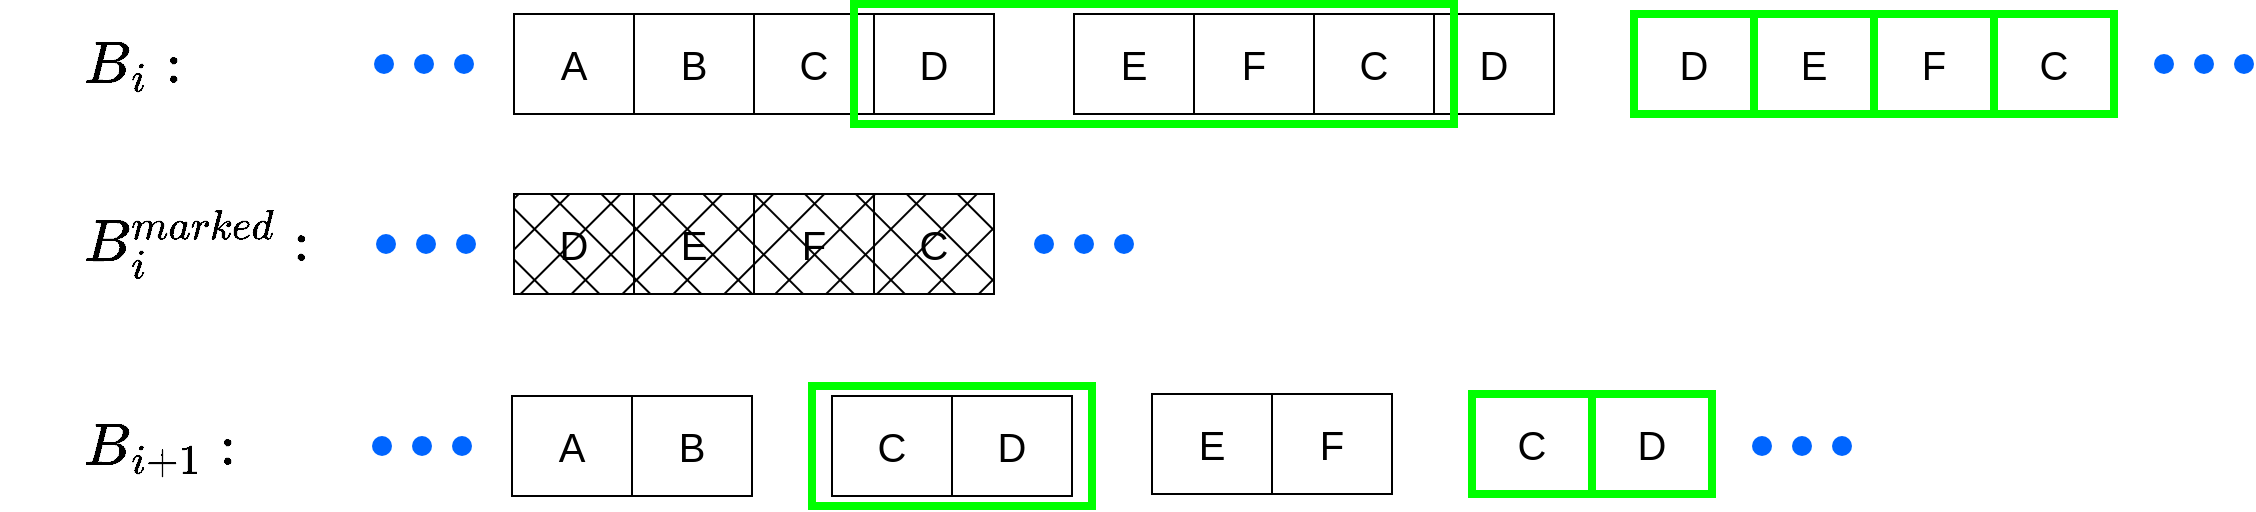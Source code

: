 <mxfile>
    <diagram id="52sUsdifwwn62UXKSMge" name="Page-1">
        <mxGraphModel dx="2054" dy="579" grid="1" gridSize="10" guides="1" tooltips="1" connect="1" arrows="1" fold="1" page="1" pageScale="1" pageWidth="1100" pageHeight="850" background="#ffffff" math="1" shadow="0">
            <root>
                <mxCell id="0"/>
                <mxCell id="1" parent="0"/>
                <mxCell id="18" value="" style="shape=table;startSize=0;container=1;collapsible=0;childLayout=tableLayout;fillColor=#FFFFFF;gradientColor=none;fontColor=#000000;strokeColor=#000000;fontSize=20;" vertex="1" parent="1">
                    <mxGeometry x="220" y="270" width="240" height="50" as="geometry"/>
                </mxCell>
                <mxCell id="19" value="" style="shape=tableRow;horizontal=0;startSize=0;swimlaneHead=0;swimlaneBody=0;top=0;left=0;bottom=0;right=0;collapsible=0;dropTarget=0;fillColor=none;points=[[0,0.5],[1,0.5]];portConstraint=eastwest;fontColor=#000000;fontSize=20;" vertex="1" parent="18">
                    <mxGeometry width="240" height="50" as="geometry"/>
                </mxCell>
                <mxCell id="20" value="A" style="shape=partialRectangle;html=1;whiteSpace=wrap;connectable=0;overflow=hidden;fillColor=none;top=0;left=0;bottom=0;right=0;pointerEvents=1;fontColor=#000000;fontSize=20;" vertex="1" parent="19">
                    <mxGeometry width="60" height="50" as="geometry">
                        <mxRectangle width="60" height="50" as="alternateBounds"/>
                    </mxGeometry>
                </mxCell>
                <mxCell id="21" value="B" style="shape=partialRectangle;html=1;whiteSpace=wrap;connectable=0;overflow=hidden;fillColor=none;top=0;left=0;bottom=0;right=0;pointerEvents=1;fontColor=#000000;fontSize=20;" vertex="1" parent="19">
                    <mxGeometry x="60" width="60" height="50" as="geometry">
                        <mxRectangle width="60" height="50" as="alternateBounds"/>
                    </mxGeometry>
                </mxCell>
                <mxCell id="22" value="C" style="shape=partialRectangle;html=1;whiteSpace=wrap;connectable=0;overflow=hidden;fillColor=none;top=0;left=0;bottom=0;right=0;pointerEvents=1;fontColor=#000000;fontSize=20;strokeWidth=1;" vertex="1" parent="19">
                    <mxGeometry x="120" width="60" height="50" as="geometry">
                        <mxRectangle width="60" height="50" as="alternateBounds"/>
                    </mxGeometry>
                </mxCell>
                <mxCell id="23" value="D" style="shape=partialRectangle;html=1;whiteSpace=wrap;connectable=0;overflow=hidden;fillColor=none;top=0;left=0;bottom=0;right=0;pointerEvents=1;fontColor=#000000;fontSize=20;" vertex="1" parent="19">
                    <mxGeometry x="180" width="60" height="50" as="geometry">
                        <mxRectangle width="60" height="50" as="alternateBounds"/>
                    </mxGeometry>
                </mxCell>
                <mxCell id="24" value="" style="shape=table;startSize=0;container=1;collapsible=0;childLayout=tableLayout;fillColor=#FFFFFF;gradientColor=none;fontColor=#000000;strokeColor=#000000;fontSize=20;" vertex="1" parent="1">
                    <mxGeometry x="500" y="270" width="240" height="50" as="geometry"/>
                </mxCell>
                <mxCell id="25" value="" style="shape=tableRow;horizontal=0;startSize=0;swimlaneHead=0;swimlaneBody=0;top=0;left=0;bottom=0;right=0;collapsible=0;dropTarget=0;fillColor=none;points=[[0,0.5],[1,0.5]];portConstraint=eastwest;fontColor=#000000;fontSize=20;" vertex="1" parent="24">
                    <mxGeometry width="240" height="50" as="geometry"/>
                </mxCell>
                <mxCell id="26" value="E" style="shape=partialRectangle;html=1;whiteSpace=wrap;connectable=0;overflow=hidden;fillColor=none;top=0;left=0;bottom=0;right=0;pointerEvents=1;fontColor=#000000;fontSize=20;" vertex="1" parent="25">
                    <mxGeometry width="60" height="50" as="geometry">
                        <mxRectangle width="60" height="50" as="alternateBounds"/>
                    </mxGeometry>
                </mxCell>
                <mxCell id="27" value="F" style="shape=partialRectangle;html=1;whiteSpace=wrap;connectable=0;overflow=hidden;fillColor=none;top=0;left=0;bottom=0;right=0;pointerEvents=1;fontColor=#000000;fontSize=20;" vertex="1" parent="25">
                    <mxGeometry x="60" width="60" height="50" as="geometry">
                        <mxRectangle width="60" height="50" as="alternateBounds"/>
                    </mxGeometry>
                </mxCell>
                <mxCell id="28" value="C" style="shape=partialRectangle;html=1;whiteSpace=wrap;connectable=0;overflow=hidden;fillColor=none;top=0;left=0;bottom=0;right=0;pointerEvents=1;fontColor=#000000;fontSize=20;" vertex="1" parent="25">
                    <mxGeometry x="120" width="60" height="50" as="geometry">
                        <mxRectangle width="60" height="50" as="alternateBounds"/>
                    </mxGeometry>
                </mxCell>
                <mxCell id="29" value="D" style="shape=partialRectangle;html=1;whiteSpace=wrap;connectable=0;overflow=hidden;fillColor=none;top=0;left=0;bottom=0;right=0;pointerEvents=1;fontColor=#000000;fontSize=20;" vertex="1" parent="25">
                    <mxGeometry x="180" width="60" height="50" as="geometry">
                        <mxRectangle width="60" height="50" as="alternateBounds"/>
                    </mxGeometry>
                </mxCell>
                <mxCell id="30" value="" style="shape=table;startSize=0;container=1;collapsible=0;childLayout=tableLayout;fillColor=#FFFFFF;gradientColor=none;fontColor=#000000;strokeColor=#00FF00;fontSize=20;perimeterSpacing=4;strokeWidth=4;swimlaneLine=1;" vertex="1" parent="1">
                    <mxGeometry x="780" y="270" width="240" height="50" as="geometry"/>
                </mxCell>
                <mxCell id="31" value="" style="shape=tableRow;horizontal=0;startSize=0;swimlaneHead=0;swimlaneBody=0;top=0;left=0;bottom=0;right=0;collapsible=0;dropTarget=0;fillColor=none;points=[[0,0.5],[1,0.5]];portConstraint=eastwest;fontColor=#000000;fontSize=20;perimeterSpacing=4;strokeWidth=4;strokeColor=#00FF00;" vertex="1" parent="30">
                    <mxGeometry width="240" height="50" as="geometry"/>
                </mxCell>
                <mxCell id="32" value="D" style="shape=partialRectangle;html=1;whiteSpace=wrap;connectable=0;overflow=hidden;fillColor=none;top=0;left=0;bottom=0;right=0;pointerEvents=1;fontColor=#000000;fontSize=20;perimeterSpacing=4;strokeWidth=1;strokeColor=#00FF00;fillStyle=cross-hatch;" vertex="1" parent="31">
                    <mxGeometry width="60" height="50" as="geometry">
                        <mxRectangle width="60" height="50" as="alternateBounds"/>
                    </mxGeometry>
                </mxCell>
                <mxCell id="33" value="E" style="shape=partialRectangle;html=1;whiteSpace=wrap;connectable=0;overflow=hidden;fillColor=none;top=0;left=0;bottom=0;right=0;pointerEvents=1;fontColor=#000000;fontSize=20;perimeterSpacing=4;strokeWidth=1;strokeColor=#00FF00;fillStyle=cross-hatch;" vertex="1" parent="31">
                    <mxGeometry x="60" width="60" height="50" as="geometry">
                        <mxRectangle width="60" height="50" as="alternateBounds"/>
                    </mxGeometry>
                </mxCell>
                <mxCell id="34" value="F" style="shape=partialRectangle;html=1;whiteSpace=wrap;connectable=0;overflow=hidden;fillColor=none;top=0;left=0;bottom=0;right=0;pointerEvents=1;fontColor=#000000;fontSize=20;perimeterSpacing=4;strokeWidth=1;strokeColor=#00FF00;fillStyle=cross-hatch;" vertex="1" parent="31">
                    <mxGeometry x="120" width="60" height="50" as="geometry">
                        <mxRectangle width="60" height="50" as="alternateBounds"/>
                    </mxGeometry>
                </mxCell>
                <mxCell id="35" value="C" style="shape=partialRectangle;html=1;whiteSpace=wrap;connectable=0;overflow=hidden;fillColor=none;top=0;left=0;bottom=0;right=0;pointerEvents=1;fontColor=#000000;fontSize=20;perimeterSpacing=4;strokeWidth=1;strokeColor=#00FF00;fillStyle=cross-hatch;" vertex="1" parent="31">
                    <mxGeometry x="180" width="60" height="50" as="geometry">
                        <mxRectangle width="60" height="50" as="alternateBounds"/>
                    </mxGeometry>
                </mxCell>
                <mxCell id="37" value="" style="shape=ellipse;fillColor=#0065FF;strokeColor=none;html=1;sketch=0;fontSize=20;fontColor=#000000;" vertex="1" parent="1">
                    <mxGeometry x="150" y="290" width="10" height="10" as="geometry"/>
                </mxCell>
                <mxCell id="38" value="" style="shape=ellipse;fillColor=#0065FF;strokeColor=none;html=1;sketch=0;fontSize=20;fontColor=#000000;" vertex="1" parent="1">
                    <mxGeometry x="170" y="290" width="10" height="10" as="geometry"/>
                </mxCell>
                <mxCell id="39" value="" style="shape=ellipse;fillColor=#0065FF;strokeColor=none;html=1;sketch=0;fontSize=20;fontColor=#000000;" vertex="1" parent="1">
                    <mxGeometry x="190" y="290" width="10" height="10" as="geometry"/>
                </mxCell>
                <mxCell id="41" value="" style="shape=ellipse;fillColor=#0065FF;strokeColor=none;html=1;sketch=0;fontSize=20;fontColor=#000000;" vertex="1" parent="1">
                    <mxGeometry x="1040" y="290" width="10" height="10" as="geometry"/>
                </mxCell>
                <mxCell id="42" value="" style="shape=ellipse;fillColor=#0065FF;strokeColor=none;html=1;sketch=0;fontSize=20;fontColor=#000000;" vertex="1" parent="1">
                    <mxGeometry x="1060" y="290" width="10" height="10" as="geometry"/>
                </mxCell>
                <mxCell id="43" value="" style="shape=ellipse;fillColor=#0065FF;strokeColor=none;html=1;sketch=0;fontSize=20;fontColor=#000000;" vertex="1" parent="1">
                    <mxGeometry x="1080" y="290" width="10" height="10" as="geometry"/>
                </mxCell>
                <mxCell id="44" value="" style="rounded=0;whiteSpace=wrap;html=1;fillStyle=cross-hatch;strokeColor=#00FF00;strokeWidth=4;fontSize=20;fontColor=#000000;fillColor=none;gradientColor=default;" vertex="1" parent="1">
                    <mxGeometry x="390" y="265" width="300" height="60" as="geometry"/>
                </mxCell>
                <mxCell id="45" value="\(B_{i}:\)" style="text;html=1;strokeColor=none;fillColor=none;align=center;verticalAlign=middle;whiteSpace=wrap;rounded=0;fillStyle=cross-hatch;strokeWidth=4;fontSize=25;fontColor=#000000;" vertex="1" parent="1">
                    <mxGeometry y="280" width="60" height="30" as="geometry"/>
                </mxCell>
                <mxCell id="46" value="" style="shape=table;startSize=0;container=1;collapsible=0;childLayout=tableLayout;fillColor=#FFFFFF;gradientColor=none;fontColor=#000000;strokeColor=#000000;fontSize=20;" vertex="1" parent="1">
                    <mxGeometry x="219" y="461" width="120" height="50" as="geometry"/>
                </mxCell>
                <mxCell id="47" value="" style="shape=tableRow;horizontal=0;startSize=0;swimlaneHead=0;swimlaneBody=0;top=0;left=0;bottom=0;right=0;collapsible=0;dropTarget=0;fillColor=none;points=[[0,0.5],[1,0.5]];portConstraint=eastwest;fontColor=#000000;fontSize=20;" vertex="1" parent="46">
                    <mxGeometry width="120" height="50" as="geometry"/>
                </mxCell>
                <mxCell id="48" value="A" style="shape=partialRectangle;html=1;whiteSpace=wrap;connectable=0;overflow=hidden;fillColor=none;top=0;left=0;bottom=0;right=0;pointerEvents=1;fontColor=#000000;fontSize=20;" vertex="1" parent="47">
                    <mxGeometry width="60" height="50" as="geometry">
                        <mxRectangle width="60" height="50" as="alternateBounds"/>
                    </mxGeometry>
                </mxCell>
                <mxCell id="49" value="B" style="shape=partialRectangle;html=1;whiteSpace=wrap;connectable=0;overflow=hidden;fillColor=none;top=0;left=0;bottom=0;right=0;pointerEvents=1;fontColor=#000000;fontSize=20;" vertex="1" parent="47">
                    <mxGeometry x="60" width="60" height="50" as="geometry">
                        <mxRectangle width="60" height="50" as="alternateBounds"/>
                    </mxGeometry>
                </mxCell>
                <mxCell id="64" value="" style="shape=ellipse;fillColor=#0065FF;strokeColor=none;html=1;sketch=0;fontSize=20;fontColor=#000000;" vertex="1" parent="1">
                    <mxGeometry x="149" y="481" width="10" height="10" as="geometry"/>
                </mxCell>
                <mxCell id="65" value="" style="shape=ellipse;fillColor=#0065FF;strokeColor=none;html=1;sketch=0;fontSize=20;fontColor=#000000;" vertex="1" parent="1">
                    <mxGeometry x="169" y="481" width="10" height="10" as="geometry"/>
                </mxCell>
                <mxCell id="66" value="" style="shape=ellipse;fillColor=#0065FF;strokeColor=none;html=1;sketch=0;fontSize=20;fontColor=#000000;" vertex="1" parent="1">
                    <mxGeometry x="189" y="481" width="10" height="10" as="geometry"/>
                </mxCell>
                <mxCell id="67" value="" style="shape=ellipse;fillColor=#0065FF;strokeColor=none;html=1;sketch=0;fontSize=20;fontColor=#000000;" vertex="1" parent="1">
                    <mxGeometry x="839" y="481" width="10" height="10" as="geometry"/>
                </mxCell>
                <mxCell id="68" value="" style="shape=ellipse;fillColor=#0065FF;strokeColor=none;html=1;sketch=0;fontSize=20;fontColor=#000000;" vertex="1" parent="1">
                    <mxGeometry x="859" y="481" width="10" height="10" as="geometry"/>
                </mxCell>
                <mxCell id="69" value="" style="shape=ellipse;fillColor=#0065FF;strokeColor=none;html=1;sketch=0;fontSize=20;fontColor=#000000;" vertex="1" parent="1">
                    <mxGeometry x="879" y="481" width="10" height="10" as="geometry"/>
                </mxCell>
                <mxCell id="71" value="\(B_{i+1}:\)" style="text;html=1;strokeColor=none;fillColor=none;align=center;verticalAlign=middle;whiteSpace=wrap;rounded=0;fillStyle=cross-hatch;strokeWidth=4;fontSize=25;fontColor=#000000;" vertex="1" parent="1">
                    <mxGeometry x="13" y="471" width="60" height="30" as="geometry"/>
                </mxCell>
                <mxCell id="72" value="" style="shape=table;startSize=0;container=1;collapsible=0;childLayout=tableLayout;fillColor=#FFFFFF;gradientColor=none;fontColor=#000000;strokeColor=#000000;fontSize=20;" vertex="1" parent="1">
                    <mxGeometry x="379" y="461" width="120" height="50" as="geometry"/>
                </mxCell>
                <mxCell id="73" value="" style="shape=tableRow;horizontal=0;startSize=0;swimlaneHead=0;swimlaneBody=0;top=0;left=0;bottom=0;right=0;collapsible=0;dropTarget=0;fillColor=none;points=[[0,0.5],[1,0.5]];portConstraint=eastwest;fontColor=#000000;fontSize=20;" vertex="1" parent="72">
                    <mxGeometry width="120" height="50" as="geometry"/>
                </mxCell>
                <mxCell id="74" value="C" style="shape=partialRectangle;html=1;whiteSpace=wrap;connectable=0;overflow=hidden;fillColor=none;top=0;left=0;bottom=0;right=0;pointerEvents=1;fontColor=#000000;fontSize=20;" vertex="1" parent="73">
                    <mxGeometry width="60" height="50" as="geometry">
                        <mxRectangle width="60" height="50" as="alternateBounds"/>
                    </mxGeometry>
                </mxCell>
                <mxCell id="75" value="D" style="shape=partialRectangle;html=1;whiteSpace=wrap;connectable=0;overflow=hidden;fillColor=none;top=0;left=0;bottom=0;right=0;pointerEvents=1;fontColor=#000000;fontSize=20;" vertex="1" parent="73">
                    <mxGeometry x="60" width="60" height="50" as="geometry">
                        <mxRectangle width="60" height="50" as="alternateBounds"/>
                    </mxGeometry>
                </mxCell>
                <mxCell id="76" value="" style="shape=table;startSize=0;container=1;collapsible=0;childLayout=tableLayout;fillColor=#FFFFFF;gradientColor=none;fontColor=#000000;strokeColor=#000000;fontSize=20;" vertex="1" parent="1">
                    <mxGeometry x="539" y="460" width="120" height="50" as="geometry"/>
                </mxCell>
                <mxCell id="77" value="" style="shape=tableRow;horizontal=0;startSize=0;swimlaneHead=0;swimlaneBody=0;top=0;left=0;bottom=0;right=0;collapsible=0;dropTarget=0;fillColor=none;points=[[0,0.5],[1,0.5]];portConstraint=eastwest;fontColor=#000000;fontSize=20;" vertex="1" parent="76">
                    <mxGeometry width="120" height="50" as="geometry"/>
                </mxCell>
                <mxCell id="78" value="E" style="shape=partialRectangle;html=1;whiteSpace=wrap;connectable=0;overflow=hidden;fillColor=none;top=0;left=0;bottom=0;right=0;pointerEvents=1;fontColor=#000000;fontSize=20;" vertex="1" parent="77">
                    <mxGeometry width="60" height="50" as="geometry">
                        <mxRectangle width="60" height="50" as="alternateBounds"/>
                    </mxGeometry>
                </mxCell>
                <mxCell id="79" value="F" style="shape=partialRectangle;html=1;whiteSpace=wrap;connectable=0;overflow=hidden;fillColor=none;top=0;left=0;bottom=0;right=0;pointerEvents=1;fontColor=#000000;fontSize=20;" vertex="1" parent="77">
                    <mxGeometry x="60" width="60" height="50" as="geometry">
                        <mxRectangle width="60" height="50" as="alternateBounds"/>
                    </mxGeometry>
                </mxCell>
                <mxCell id="80" value="" style="shape=table;startSize=0;container=1;collapsible=0;childLayout=tableLayout;fillColor=#FFFFFF;gradientColor=none;fontColor=#000000;strokeColor=#00FF00;fontSize=20;strokeWidth=4;" vertex="1" parent="1">
                    <mxGeometry x="699" y="460" width="120" height="50" as="geometry"/>
                </mxCell>
                <mxCell id="81" value="" style="shape=tableRow;horizontal=0;startSize=0;swimlaneHead=0;swimlaneBody=0;top=0;left=0;bottom=0;right=0;collapsible=0;dropTarget=0;fillColor=none;points=[[0,0.5],[1,0.5]];portConstraint=eastwest;fontColor=#000000;fontSize=20;" vertex="1" parent="80">
                    <mxGeometry width="120" height="50" as="geometry"/>
                </mxCell>
                <mxCell id="82" value="C" style="shape=partialRectangle;html=1;whiteSpace=wrap;connectable=0;overflow=hidden;fillColor=none;top=0;left=0;bottom=0;right=0;pointerEvents=1;fontColor=#000000;fontSize=20;fillStyle=cross-hatch;" vertex="1" parent="81">
                    <mxGeometry width="60" height="50" as="geometry">
                        <mxRectangle width="60" height="50" as="alternateBounds"/>
                    </mxGeometry>
                </mxCell>
                <mxCell id="83" value="D" style="shape=partialRectangle;html=1;whiteSpace=wrap;connectable=0;overflow=hidden;fillColor=none;top=0;left=0;bottom=0;right=0;pointerEvents=1;fontColor=#000000;fontSize=20;fillStyle=cross-hatch;" vertex="1" parent="81">
                    <mxGeometry x="60" width="60" height="50" as="geometry">
                        <mxRectangle width="60" height="50" as="alternateBounds"/>
                    </mxGeometry>
                </mxCell>
                <mxCell id="84" value="" style="rounded=0;whiteSpace=wrap;html=1;fillStyle=cross-hatch;strokeColor=#00FF00;strokeWidth=4;fontSize=20;fontColor=#000000;fillColor=none;gradientColor=default;" vertex="1" parent="1">
                    <mxGeometry x="369" y="456" width="140" height="60" as="geometry"/>
                </mxCell>
                <mxCell id="98" value="" style="shape=table;startSize=0;container=1;collapsible=0;childLayout=tableLayout;fillColor=#000000;gradientColor=none;fontColor=#000000;strokeColor=#000000;fontSize=20;perimeterSpacing=1;strokeWidth=1;swimlaneLine=1;fillStyle=cross-hatch;" vertex="1" parent="1">
                    <mxGeometry x="220" y="360" width="240" height="50" as="geometry"/>
                </mxCell>
                <mxCell id="99" value="" style="shape=tableRow;horizontal=0;startSize=0;swimlaneHead=0;swimlaneBody=0;top=0;left=0;bottom=0;right=0;collapsible=0;dropTarget=0;fillColor=none;points=[[0,0.5],[1,0.5]];portConstraint=eastwest;fontColor=#000000;fontSize=20;perimeterSpacing=1;strokeWidth=4;strokeColor=#000000;" vertex="1" parent="98">
                    <mxGeometry width="240" height="50" as="geometry"/>
                </mxCell>
                <mxCell id="100" value="D" style="shape=partialRectangle;html=1;whiteSpace=wrap;connectable=0;overflow=hidden;fillColor=none;top=0;left=0;bottom=0;right=0;pointerEvents=1;fontColor=#000000;fontSize=20;perimeterSpacing=1;strokeWidth=2;strokeColor=#000000;fillStyle=cross-hatch;" vertex="1" parent="99">
                    <mxGeometry width="60" height="50" as="geometry">
                        <mxRectangle width="60" height="50" as="alternateBounds"/>
                    </mxGeometry>
                </mxCell>
                <mxCell id="101" value="E" style="shape=partialRectangle;html=1;whiteSpace=wrap;connectable=0;overflow=hidden;fillColor=none;top=0;left=0;bottom=0;right=0;pointerEvents=1;fontColor=#000000;fontSize=20;perimeterSpacing=1;strokeWidth=2;strokeColor=#000000;fillStyle=cross-hatch;" vertex="1" parent="99">
                    <mxGeometry x="60" width="60" height="50" as="geometry">
                        <mxRectangle width="60" height="50" as="alternateBounds"/>
                    </mxGeometry>
                </mxCell>
                <mxCell id="102" value="F" style="shape=partialRectangle;html=1;whiteSpace=wrap;connectable=0;overflow=hidden;fillColor=none;top=0;left=0;bottom=0;right=0;pointerEvents=1;fontColor=#000000;fontSize=20;perimeterSpacing=1;strokeWidth=2;strokeColor=#000000;fillStyle=cross-hatch;" vertex="1" parent="99">
                    <mxGeometry x="120" width="60" height="50" as="geometry">
                        <mxRectangle width="60" height="50" as="alternateBounds"/>
                    </mxGeometry>
                </mxCell>
                <mxCell id="103" value="C" style="shape=partialRectangle;html=1;whiteSpace=wrap;connectable=0;overflow=hidden;fillColor=none;top=0;left=0;bottom=0;right=0;pointerEvents=1;fontColor=#000000;fontSize=20;perimeterSpacing=1;strokeWidth=2;strokeColor=#000000;fillStyle=cross-hatch;" vertex="1" parent="99">
                    <mxGeometry x="180" width="60" height="50" as="geometry">
                        <mxRectangle width="60" height="50" as="alternateBounds"/>
                    </mxGeometry>
                </mxCell>
                <mxCell id="104" value="" style="shape=ellipse;fillColor=#0065FF;strokeColor=none;html=1;sketch=0;fontSize=20;fontColor=#000000;" vertex="1" parent="1">
                    <mxGeometry x="151" y="380" width="10" height="10" as="geometry"/>
                </mxCell>
                <mxCell id="105" value="" style="shape=ellipse;fillColor=#0065FF;strokeColor=none;html=1;sketch=0;fontSize=20;fontColor=#000000;" vertex="1" parent="1">
                    <mxGeometry x="171" y="380" width="10" height="10" as="geometry"/>
                </mxCell>
                <mxCell id="106" value="" style="shape=ellipse;fillColor=#0065FF;strokeColor=none;html=1;sketch=0;fontSize=20;fontColor=#000000;" vertex="1" parent="1">
                    <mxGeometry x="191" y="380" width="10" height="10" as="geometry"/>
                </mxCell>
                <mxCell id="107" value="" style="shape=ellipse;fillColor=#0065FF;strokeColor=none;html=1;sketch=0;fontSize=20;fontColor=#000000;" vertex="1" parent="1">
                    <mxGeometry x="480" y="380" width="10" height="10" as="geometry"/>
                </mxCell>
                <mxCell id="108" value="" style="shape=ellipse;fillColor=#0065FF;strokeColor=none;html=1;sketch=0;fontSize=20;fontColor=#000000;" vertex="1" parent="1">
                    <mxGeometry x="500" y="380" width="10" height="10" as="geometry"/>
                </mxCell>
                <mxCell id="109" value="" style="shape=ellipse;fillColor=#0065FF;strokeColor=none;html=1;sketch=0;fontSize=20;fontColor=#000000;" vertex="1" parent="1">
                    <mxGeometry x="520" y="380" width="10" height="10" as="geometry"/>
                </mxCell>
                <mxCell id="111" value="\(B^{marked}_{i}:\)" style="text;html=1;strokeColor=none;fillColor=none;align=center;verticalAlign=middle;whiteSpace=wrap;rounded=0;fillStyle=cross-hatch;strokeWidth=4;fontSize=25;fontColor=#000000;" vertex="1" parent="1">
                    <mxGeometry x="31" y="370" width="60" height="30" as="geometry"/>
                </mxCell>
            </root>
        </mxGraphModel>
    </diagram>
</mxfile>